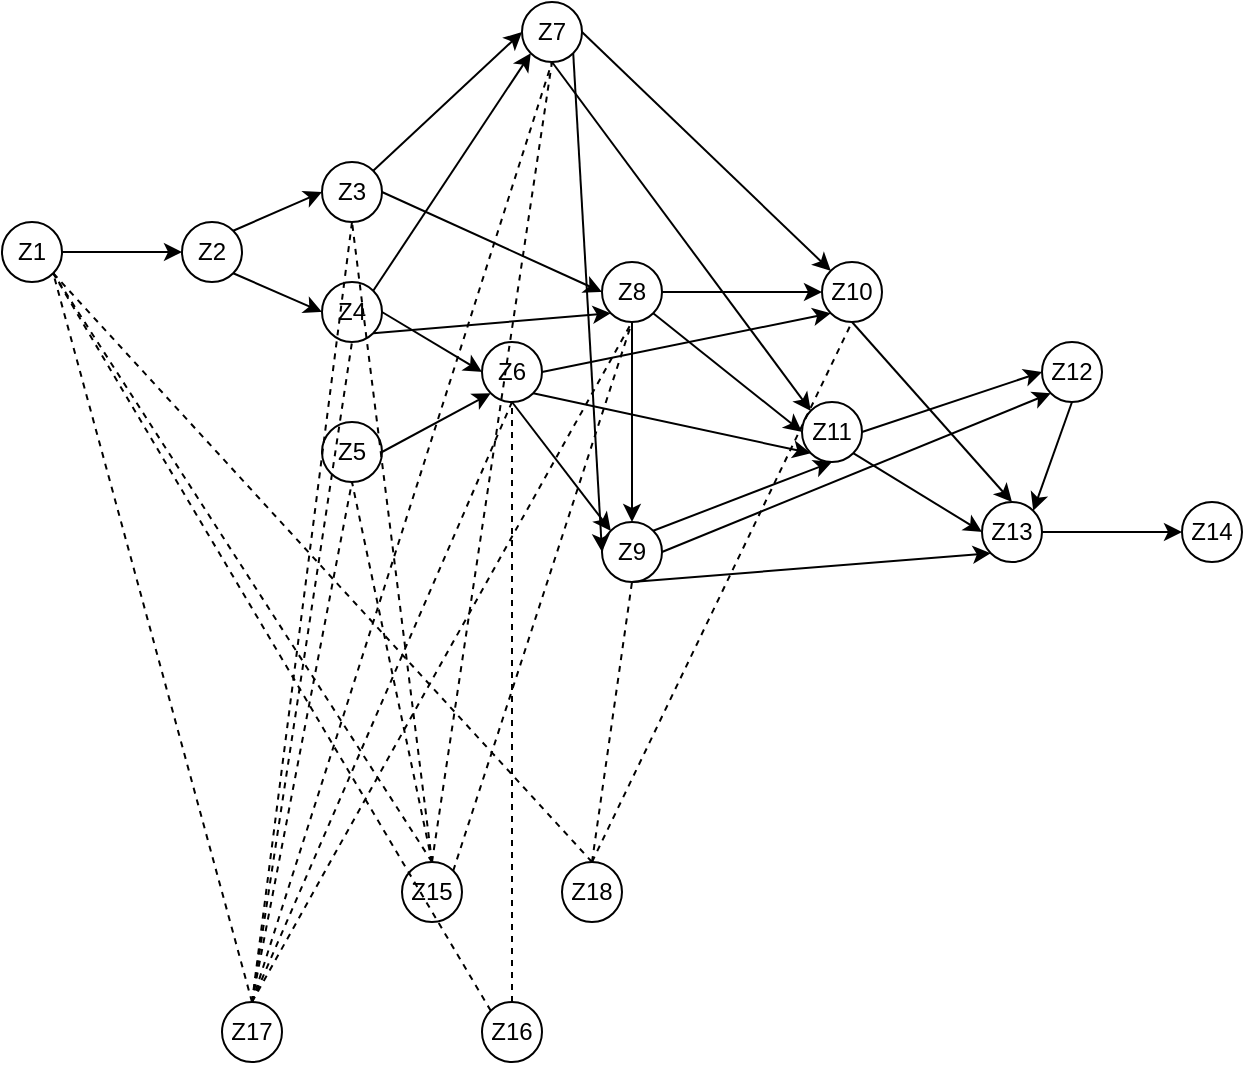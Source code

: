 <mxfile version="21.3.2" type="device">
  <diagram name="Страница 1" id="vaVnpeOQBWc_vJTZJ6nx">
    <mxGraphModel dx="2580" dy="1050" grid="1" gridSize="10" guides="1" tooltips="1" connect="1" arrows="1" fold="1" page="1" pageScale="1" pageWidth="827" pageHeight="1169" math="0" shadow="0">
      <root>
        <mxCell id="0" />
        <mxCell id="1" parent="0" />
        <mxCell id="XW4laHf70i-aS3ndhYvc-1" value="Z1" style="ellipse;whiteSpace=wrap;html=1;aspect=fixed;" vertex="1" parent="1">
          <mxGeometry x="104" y="220" width="30" height="30" as="geometry" />
        </mxCell>
        <mxCell id="XW4laHf70i-aS3ndhYvc-2" value="Z2" style="ellipse;whiteSpace=wrap;html=1;aspect=fixed;" vertex="1" parent="1">
          <mxGeometry x="194" y="220" width="30" height="30" as="geometry" />
        </mxCell>
        <mxCell id="XW4laHf70i-aS3ndhYvc-3" value="Z3" style="ellipse;whiteSpace=wrap;html=1;aspect=fixed;" vertex="1" parent="1">
          <mxGeometry x="264" y="190" width="30" height="30" as="geometry" />
        </mxCell>
        <mxCell id="XW4laHf70i-aS3ndhYvc-4" value="Z6" style="ellipse;whiteSpace=wrap;html=1;aspect=fixed;" vertex="1" parent="1">
          <mxGeometry x="344" y="280" width="30" height="30" as="geometry" />
        </mxCell>
        <mxCell id="XW4laHf70i-aS3ndhYvc-5" value="Z11" style="ellipse;whiteSpace=wrap;html=1;aspect=fixed;" vertex="1" parent="1">
          <mxGeometry x="504" y="310" width="30" height="30" as="geometry" />
        </mxCell>
        <mxCell id="XW4laHf70i-aS3ndhYvc-6" value="Z10" style="ellipse;whiteSpace=wrap;html=1;aspect=fixed;" vertex="1" parent="1">
          <mxGeometry x="514" y="240" width="30" height="30" as="geometry" />
        </mxCell>
        <mxCell id="XW4laHf70i-aS3ndhYvc-7" value="Z9" style="ellipse;whiteSpace=wrap;html=1;aspect=fixed;" vertex="1" parent="1">
          <mxGeometry x="404" y="370" width="30" height="30" as="geometry" />
        </mxCell>
        <mxCell id="XW4laHf70i-aS3ndhYvc-8" value="Z8" style="ellipse;whiteSpace=wrap;html=1;aspect=fixed;" vertex="1" parent="1">
          <mxGeometry x="404" y="240" width="30" height="30" as="geometry" />
        </mxCell>
        <mxCell id="XW4laHf70i-aS3ndhYvc-9" value="Z7" style="ellipse;whiteSpace=wrap;html=1;aspect=fixed;" vertex="1" parent="1">
          <mxGeometry x="364" y="110" width="30" height="30" as="geometry" />
        </mxCell>
        <mxCell id="XW4laHf70i-aS3ndhYvc-10" value="Z15" style="ellipse;whiteSpace=wrap;html=1;aspect=fixed;" vertex="1" parent="1">
          <mxGeometry x="304" y="540" width="30" height="30" as="geometry" />
        </mxCell>
        <mxCell id="XW4laHf70i-aS3ndhYvc-11" value="Z5" style="ellipse;whiteSpace=wrap;html=1;aspect=fixed;" vertex="1" parent="1">
          <mxGeometry x="264" y="320" width="30" height="30" as="geometry" />
        </mxCell>
        <mxCell id="XW4laHf70i-aS3ndhYvc-12" value="Z4" style="ellipse;whiteSpace=wrap;html=1;aspect=fixed;" vertex="1" parent="1">
          <mxGeometry x="264" y="250" width="30" height="30" as="geometry" />
        </mxCell>
        <mxCell id="XW4laHf70i-aS3ndhYvc-13" value="Z16" style="ellipse;whiteSpace=wrap;html=1;aspect=fixed;" vertex="1" parent="1">
          <mxGeometry x="344" y="610" width="30" height="30" as="geometry" />
        </mxCell>
        <mxCell id="XW4laHf70i-aS3ndhYvc-14" value="Z17" style="ellipse;whiteSpace=wrap;html=1;aspect=fixed;" vertex="1" parent="1">
          <mxGeometry x="214" y="610" width="30" height="30" as="geometry" />
        </mxCell>
        <mxCell id="XW4laHf70i-aS3ndhYvc-15" value="Z18" style="ellipse;whiteSpace=wrap;html=1;aspect=fixed;" vertex="1" parent="1">
          <mxGeometry x="384" y="540" width="30" height="30" as="geometry" />
        </mxCell>
        <mxCell id="XW4laHf70i-aS3ndhYvc-16" value="Z12" style="ellipse;whiteSpace=wrap;html=1;aspect=fixed;" vertex="1" parent="1">
          <mxGeometry x="624" y="280" width="30" height="30" as="geometry" />
        </mxCell>
        <mxCell id="XW4laHf70i-aS3ndhYvc-17" value="Z13" style="ellipse;whiteSpace=wrap;html=1;aspect=fixed;" vertex="1" parent="1">
          <mxGeometry x="594" y="360" width="30" height="30" as="geometry" />
        </mxCell>
        <mxCell id="XW4laHf70i-aS3ndhYvc-18" value="Z14" style="ellipse;whiteSpace=wrap;html=1;aspect=fixed;" vertex="1" parent="1">
          <mxGeometry x="694" y="360" width="30" height="30" as="geometry" />
        </mxCell>
        <mxCell id="XW4laHf70i-aS3ndhYvc-19" value="" style="endArrow=classic;html=1;rounded=0;exitX=1;exitY=0.5;exitDx=0;exitDy=0;entryX=0;entryY=0.5;entryDx=0;entryDy=0;" edge="1" parent="1" source="XW4laHf70i-aS3ndhYvc-1" target="XW4laHf70i-aS3ndhYvc-2">
          <mxGeometry width="50" height="50" relative="1" as="geometry">
            <mxPoint x="154" y="180" as="sourcePoint" />
            <mxPoint x="204" y="180" as="targetPoint" />
          </mxGeometry>
        </mxCell>
        <mxCell id="XW4laHf70i-aS3ndhYvc-20" value="" style="endArrow=classic;html=1;rounded=0;exitX=1;exitY=0;exitDx=0;exitDy=0;entryX=0;entryY=0.5;entryDx=0;entryDy=0;" edge="1" parent="1" source="XW4laHf70i-aS3ndhYvc-2" target="XW4laHf70i-aS3ndhYvc-3">
          <mxGeometry width="50" height="50" relative="1" as="geometry">
            <mxPoint x="144" y="245" as="sourcePoint" />
            <mxPoint x="204" y="245" as="targetPoint" />
          </mxGeometry>
        </mxCell>
        <mxCell id="XW4laHf70i-aS3ndhYvc-21" value="" style="endArrow=classic;html=1;rounded=0;exitX=1;exitY=1;exitDx=0;exitDy=0;entryX=0;entryY=0.5;entryDx=0;entryDy=0;" edge="1" parent="1" source="XW4laHf70i-aS3ndhYvc-2" target="XW4laHf70i-aS3ndhYvc-12">
          <mxGeometry width="50" height="50" relative="1" as="geometry">
            <mxPoint x="230" y="234" as="sourcePoint" />
            <mxPoint x="274" y="215" as="targetPoint" />
          </mxGeometry>
        </mxCell>
        <mxCell id="XW4laHf70i-aS3ndhYvc-22" value="" style="endArrow=classic;html=1;rounded=0;exitX=1;exitY=0;exitDx=0;exitDy=0;entryX=0;entryY=0.5;entryDx=0;entryDy=0;" edge="1" parent="1" source="XW4laHf70i-aS3ndhYvc-3" target="XW4laHf70i-aS3ndhYvc-9">
          <mxGeometry width="50" height="50" relative="1" as="geometry">
            <mxPoint x="230" y="234" as="sourcePoint" />
            <mxPoint x="274" y="215" as="targetPoint" />
          </mxGeometry>
        </mxCell>
        <mxCell id="XW4laHf70i-aS3ndhYvc-23" value="" style="endArrow=classic;html=1;rounded=0;exitX=1;exitY=0.5;exitDx=0;exitDy=0;entryX=0;entryY=0.5;entryDx=0;entryDy=0;" edge="1" parent="1" source="XW4laHf70i-aS3ndhYvc-12" target="XW4laHf70i-aS3ndhYvc-4">
          <mxGeometry width="50" height="50" relative="1" as="geometry">
            <mxPoint x="300" y="204" as="sourcePoint" />
            <mxPoint x="374" y="135" as="targetPoint" />
          </mxGeometry>
        </mxCell>
        <mxCell id="XW4laHf70i-aS3ndhYvc-24" value="" style="endArrow=classic;html=1;rounded=0;exitX=1;exitY=0;exitDx=0;exitDy=0;entryX=0;entryY=1;entryDx=0;entryDy=0;" edge="1" parent="1" source="XW4laHf70i-aS3ndhYvc-12" target="XW4laHf70i-aS3ndhYvc-9">
          <mxGeometry width="50" height="50" relative="1" as="geometry">
            <mxPoint x="304" y="275" as="sourcePoint" />
            <mxPoint x="354" y="305" as="targetPoint" />
          </mxGeometry>
        </mxCell>
        <mxCell id="XW4laHf70i-aS3ndhYvc-25" value="" style="endArrow=classic;html=1;rounded=0;exitX=1;exitY=0.5;exitDx=0;exitDy=0;entryX=0;entryY=0.5;entryDx=0;entryDy=0;" edge="1" parent="1" source="XW4laHf70i-aS3ndhYvc-3" target="XW4laHf70i-aS3ndhYvc-8">
          <mxGeometry width="50" height="50" relative="1" as="geometry">
            <mxPoint x="300" y="204" as="sourcePoint" />
            <mxPoint x="374" y="135" as="targetPoint" />
          </mxGeometry>
        </mxCell>
        <mxCell id="XW4laHf70i-aS3ndhYvc-26" value="" style="endArrow=classic;html=1;rounded=0;exitX=1;exitY=0.5;exitDx=0;exitDy=0;entryX=0;entryY=0.5;entryDx=0;entryDy=0;" edge="1" parent="1" source="XW4laHf70i-aS3ndhYvc-8" target="XW4laHf70i-aS3ndhYvc-6">
          <mxGeometry width="50" height="50" relative="1" as="geometry">
            <mxPoint x="304" y="275" as="sourcePoint" />
            <mxPoint x="354" y="305" as="targetPoint" />
          </mxGeometry>
        </mxCell>
        <mxCell id="XW4laHf70i-aS3ndhYvc-27" value="" style="endArrow=classic;html=1;rounded=0;exitX=1;exitY=1;exitDx=0;exitDy=0;entryX=0;entryY=0.5;entryDx=0;entryDy=0;" edge="1" parent="1" source="XW4laHf70i-aS3ndhYvc-8" target="XW4laHf70i-aS3ndhYvc-5">
          <mxGeometry width="50" height="50" relative="1" as="geometry">
            <mxPoint x="444" y="265" as="sourcePoint" />
            <mxPoint x="524" y="265" as="targetPoint" />
          </mxGeometry>
        </mxCell>
        <mxCell id="XW4laHf70i-aS3ndhYvc-28" value="" style="endArrow=classic;html=1;rounded=0;exitX=1;exitY=0.5;exitDx=0;exitDy=0;entryX=0;entryY=0;entryDx=0;entryDy=0;" edge="1" parent="1" source="XW4laHf70i-aS3ndhYvc-9" target="XW4laHf70i-aS3ndhYvc-6">
          <mxGeometry width="50" height="50" relative="1" as="geometry">
            <mxPoint x="300" y="204" as="sourcePoint" />
            <mxPoint x="374" y="135" as="targetPoint" />
          </mxGeometry>
        </mxCell>
        <mxCell id="XW4laHf70i-aS3ndhYvc-29" value="" style="endArrow=classic;html=1;rounded=0;exitX=0.5;exitY=1;exitDx=0;exitDy=0;entryX=0.5;entryY=0;entryDx=0;entryDy=0;" edge="1" parent="1" source="XW4laHf70i-aS3ndhYvc-8" target="XW4laHf70i-aS3ndhYvc-7">
          <mxGeometry width="50" height="50" relative="1" as="geometry">
            <mxPoint x="440" y="276" as="sourcePoint" />
            <mxPoint x="514" y="335" as="targetPoint" />
          </mxGeometry>
        </mxCell>
        <mxCell id="XW4laHf70i-aS3ndhYvc-30" value="" style="endArrow=classic;html=1;rounded=0;exitX=1;exitY=1;exitDx=0;exitDy=0;entryX=0;entryY=1;entryDx=0;entryDy=0;" edge="1" parent="1" source="XW4laHf70i-aS3ndhYvc-12" target="XW4laHf70i-aS3ndhYvc-8">
          <mxGeometry width="50" height="50" relative="1" as="geometry">
            <mxPoint x="304" y="275" as="sourcePoint" />
            <mxPoint x="354" y="305" as="targetPoint" />
          </mxGeometry>
        </mxCell>
        <mxCell id="XW4laHf70i-aS3ndhYvc-31" value="" style="endArrow=classic;html=1;rounded=0;exitX=1;exitY=0.5;exitDx=0;exitDy=0;entryX=0;entryY=1;entryDx=0;entryDy=0;" edge="1" parent="1" source="XW4laHf70i-aS3ndhYvc-11" target="XW4laHf70i-aS3ndhYvc-4">
          <mxGeometry width="50" height="50" relative="1" as="geometry">
            <mxPoint x="307" y="370" as="sourcePoint" />
            <mxPoint x="351" y="389" as="targetPoint" />
          </mxGeometry>
        </mxCell>
        <mxCell id="XW4laHf70i-aS3ndhYvc-32" value="" style="endArrow=classic;html=1;rounded=0;exitX=0.5;exitY=1;exitDx=0;exitDy=0;entryX=0;entryY=0;entryDx=0;entryDy=0;" edge="1" parent="1" source="XW4laHf70i-aS3ndhYvc-4" target="XW4laHf70i-aS3ndhYvc-7">
          <mxGeometry width="50" height="50" relative="1" as="geometry">
            <mxPoint x="304" y="345" as="sourcePoint" />
            <mxPoint x="358" y="316" as="targetPoint" />
          </mxGeometry>
        </mxCell>
        <mxCell id="XW4laHf70i-aS3ndhYvc-33" value="" style="endArrow=classic;html=1;rounded=0;exitX=1;exitY=1;exitDx=0;exitDy=0;entryX=0;entryY=1;entryDx=0;entryDy=0;" edge="1" parent="1" source="XW4laHf70i-aS3ndhYvc-4" target="XW4laHf70i-aS3ndhYvc-5">
          <mxGeometry width="50" height="50" relative="1" as="geometry">
            <mxPoint x="369" y="320" as="sourcePoint" />
            <mxPoint x="418" y="384" as="targetPoint" />
          </mxGeometry>
        </mxCell>
        <mxCell id="XW4laHf70i-aS3ndhYvc-34" value="" style="endArrow=classic;html=1;rounded=0;exitX=1;exitY=0.5;exitDx=0;exitDy=0;entryX=0;entryY=1;entryDx=0;entryDy=0;" edge="1" parent="1" source="XW4laHf70i-aS3ndhYvc-4" target="XW4laHf70i-aS3ndhYvc-6">
          <mxGeometry width="50" height="50" relative="1" as="geometry">
            <mxPoint x="380" y="316" as="sourcePoint" />
            <mxPoint x="518" y="346" as="targetPoint" />
          </mxGeometry>
        </mxCell>
        <mxCell id="XW4laHf70i-aS3ndhYvc-35" value="" style="endArrow=classic;html=1;rounded=0;exitX=1;exitY=1;exitDx=0;exitDy=0;entryX=0;entryY=0.5;entryDx=0;entryDy=0;" edge="1" parent="1" source="XW4laHf70i-aS3ndhYvc-9" target="XW4laHf70i-aS3ndhYvc-7">
          <mxGeometry width="50" height="50" relative="1" as="geometry">
            <mxPoint x="404" y="135" as="sourcePoint" />
            <mxPoint x="528" y="254" as="targetPoint" />
          </mxGeometry>
        </mxCell>
        <mxCell id="XW4laHf70i-aS3ndhYvc-37" value="" style="endArrow=classic;html=1;rounded=0;exitX=0.5;exitY=1;exitDx=0;exitDy=0;entryX=0;entryY=0;entryDx=0;entryDy=0;" edge="1" parent="1" source="XW4laHf70i-aS3ndhYvc-9" target="XW4laHf70i-aS3ndhYvc-5">
          <mxGeometry width="50" height="50" relative="1" as="geometry">
            <mxPoint x="404" y="135" as="sourcePoint" />
            <mxPoint x="528" y="254" as="targetPoint" />
          </mxGeometry>
        </mxCell>
        <mxCell id="XW4laHf70i-aS3ndhYvc-38" value="" style="endArrow=classic;html=1;rounded=0;exitX=1;exitY=0;exitDx=0;exitDy=0;entryX=0.5;entryY=1;entryDx=0;entryDy=0;" edge="1" parent="1" source="XW4laHf70i-aS3ndhYvc-7" target="XW4laHf70i-aS3ndhYvc-5">
          <mxGeometry width="50" height="50" relative="1" as="geometry">
            <mxPoint x="504" y="380" as="sourcePoint" />
            <mxPoint x="553" y="444" as="targetPoint" />
          </mxGeometry>
        </mxCell>
        <mxCell id="XW4laHf70i-aS3ndhYvc-39" value="" style="endArrow=classic;html=1;rounded=0;exitX=0.5;exitY=1;exitDx=0;exitDy=0;entryX=0.5;entryY=0;entryDx=0;entryDy=0;" edge="1" parent="1" source="XW4laHf70i-aS3ndhYvc-6" target="XW4laHf70i-aS3ndhYvc-17">
          <mxGeometry width="50" height="50" relative="1" as="geometry">
            <mxPoint x="505" y="434" as="sourcePoint" />
            <mxPoint x="594" y="400" as="targetPoint" />
          </mxGeometry>
        </mxCell>
        <mxCell id="XW4laHf70i-aS3ndhYvc-40" value="" style="endArrow=classic;html=1;rounded=0;exitX=1;exitY=0.5;exitDx=0;exitDy=0;entryX=0;entryY=0.5;entryDx=0;entryDy=0;" edge="1" parent="1" source="XW4laHf70i-aS3ndhYvc-5" target="XW4laHf70i-aS3ndhYvc-16">
          <mxGeometry width="50" height="50" relative="1" as="geometry">
            <mxPoint x="539" y="280" as="sourcePoint" />
            <mxPoint x="619" y="370" as="targetPoint" />
          </mxGeometry>
        </mxCell>
        <mxCell id="XW4laHf70i-aS3ndhYvc-41" value="" style="endArrow=classic;html=1;rounded=0;exitX=0.5;exitY=1;exitDx=0;exitDy=0;entryX=0;entryY=1;entryDx=0;entryDy=0;" edge="1" parent="1" source="XW4laHf70i-aS3ndhYvc-7" target="XW4laHf70i-aS3ndhYvc-17">
          <mxGeometry width="50" height="50" relative="1" as="geometry">
            <mxPoint x="445" y="424" as="sourcePoint" />
            <mxPoint x="534" y="390" as="targetPoint" />
          </mxGeometry>
        </mxCell>
        <mxCell id="XW4laHf70i-aS3ndhYvc-42" value="" style="endArrow=classic;html=1;rounded=0;exitX=1;exitY=0.5;exitDx=0;exitDy=0;entryX=0;entryY=1;entryDx=0;entryDy=0;" edge="1" parent="1" source="XW4laHf70i-aS3ndhYvc-7" target="XW4laHf70i-aS3ndhYvc-16">
          <mxGeometry width="50" height="50" relative="1" as="geometry">
            <mxPoint x="457.5" y="384" as="sourcePoint" />
            <mxPoint x="546.5" y="350" as="targetPoint" />
          </mxGeometry>
        </mxCell>
        <mxCell id="XW4laHf70i-aS3ndhYvc-43" value="" style="endArrow=classic;html=1;rounded=0;exitX=1;exitY=0.5;exitDx=0;exitDy=0;" edge="1" parent="1" source="XW4laHf70i-aS3ndhYvc-17" target="XW4laHf70i-aS3ndhYvc-18">
          <mxGeometry width="50" height="50" relative="1" as="geometry">
            <mxPoint x="589.5" y="444" as="sourcePoint" />
            <mxPoint x="768.5" y="430" as="targetPoint" />
          </mxGeometry>
        </mxCell>
        <mxCell id="XW4laHf70i-aS3ndhYvc-45" value="" style="endArrow=classic;html=1;rounded=0;exitX=0.5;exitY=1;exitDx=0;exitDy=0;entryX=1;entryY=0;entryDx=0;entryDy=0;" edge="1" parent="1" source="XW4laHf70i-aS3ndhYvc-16" target="XW4laHf70i-aS3ndhYvc-17">
          <mxGeometry width="50" height="50" relative="1" as="geometry">
            <mxPoint x="644" y="340" as="sourcePoint" />
            <mxPoint x="714" y="340" as="targetPoint" />
          </mxGeometry>
        </mxCell>
        <mxCell id="XW4laHf70i-aS3ndhYvc-46" value="" style="endArrow=classic;html=1;rounded=0;exitX=1;exitY=1;exitDx=0;exitDy=0;entryX=0;entryY=0.5;entryDx=0;entryDy=0;" edge="1" parent="1" source="XW4laHf70i-aS3ndhYvc-5" target="XW4laHf70i-aS3ndhYvc-17">
          <mxGeometry width="50" height="50" relative="1" as="geometry">
            <mxPoint x="649" y="320" as="sourcePoint" />
            <mxPoint x="630" y="374" as="targetPoint" />
          </mxGeometry>
        </mxCell>
        <mxCell id="XW4laHf70i-aS3ndhYvc-48" value="" style="endArrow=none;dashed=1;html=1;rounded=0;entryX=0.5;entryY=1;entryDx=0;entryDy=0;exitX=0.5;exitY=0;exitDx=0;exitDy=0;" edge="1" parent="1" source="XW4laHf70i-aS3ndhYvc-15" target="XW4laHf70i-aS3ndhYvc-6">
          <mxGeometry width="50" height="50" relative="1" as="geometry">
            <mxPoint x="344" y="490" as="sourcePoint" />
            <mxPoint x="394" y="440" as="targetPoint" />
          </mxGeometry>
        </mxCell>
        <mxCell id="XW4laHf70i-aS3ndhYvc-49" value="" style="endArrow=none;dashed=1;html=1;rounded=0;entryX=0.5;entryY=1;entryDx=0;entryDy=0;exitX=0.5;exitY=0;exitDx=0;exitDy=0;" edge="1" parent="1" source="XW4laHf70i-aS3ndhYvc-15" target="XW4laHf70i-aS3ndhYvc-7">
          <mxGeometry width="50" height="50" relative="1" as="geometry">
            <mxPoint x="434" y="674" as="sourcePoint" />
            <mxPoint x="553" y="400" as="targetPoint" />
          </mxGeometry>
        </mxCell>
        <mxCell id="XW4laHf70i-aS3ndhYvc-50" value="" style="endArrow=none;dashed=1;html=1;rounded=0;entryX=0.5;entryY=1;entryDx=0;entryDy=0;exitX=1;exitY=0;exitDx=0;exitDy=0;" edge="1" parent="1" source="XW4laHf70i-aS3ndhYvc-10" target="XW4laHf70i-aS3ndhYvc-8">
          <mxGeometry width="50" height="50" relative="1" as="geometry">
            <mxPoint x="449.5" y="654" as="sourcePoint" />
            <mxPoint x="568.5" y="380" as="targetPoint" />
          </mxGeometry>
        </mxCell>
        <mxCell id="XW4laHf70i-aS3ndhYvc-51" value="" style="endArrow=none;dashed=1;html=1;rounded=0;entryX=1;entryY=1;entryDx=0;entryDy=0;exitX=0.5;exitY=0;exitDx=0;exitDy=0;" edge="1" parent="1" source="XW4laHf70i-aS3ndhYvc-10" target="XW4laHf70i-aS3ndhYvc-1">
          <mxGeometry width="50" height="50" relative="1" as="geometry">
            <mxPoint x="144" y="644" as="sourcePoint" />
            <mxPoint x="233" y="370" as="targetPoint" />
          </mxGeometry>
        </mxCell>
        <mxCell id="XW4laHf70i-aS3ndhYvc-52" value="" style="endArrow=none;dashed=1;html=1;rounded=0;entryX=1;entryY=1;entryDx=0;entryDy=0;exitX=0.5;exitY=0;exitDx=0;exitDy=0;" edge="1" parent="1" source="XW4laHf70i-aS3ndhYvc-15" target="XW4laHf70i-aS3ndhYvc-1">
          <mxGeometry width="50" height="50" relative="1" as="geometry">
            <mxPoint x="329" y="550" as="sourcePoint" />
            <mxPoint x="140" y="256" as="targetPoint" />
          </mxGeometry>
        </mxCell>
        <mxCell id="XW4laHf70i-aS3ndhYvc-54" value="" style="endArrow=none;dashed=1;html=1;rounded=0;entryX=0.5;entryY=1;entryDx=0;entryDy=0;exitX=0.5;exitY=0;exitDx=0;exitDy=0;" edge="1" parent="1" source="XW4laHf70i-aS3ndhYvc-13" target="XW4laHf70i-aS3ndhYvc-4">
          <mxGeometry width="50" height="50" relative="1" as="geometry">
            <mxPoint x="294" y="702" as="sourcePoint" />
            <mxPoint x="105" y="408" as="targetPoint" />
          </mxGeometry>
        </mxCell>
        <mxCell id="XW4laHf70i-aS3ndhYvc-56" value="" style="endArrow=none;dashed=1;html=1;rounded=0;entryX=0.5;entryY=1;entryDx=0;entryDy=0;exitX=0.5;exitY=0;exitDx=0;exitDy=0;" edge="1" parent="1" source="XW4laHf70i-aS3ndhYvc-14" target="XW4laHf70i-aS3ndhYvc-4">
          <mxGeometry width="50" height="50" relative="1" as="geometry">
            <mxPoint x="240" y="614" as="sourcePoint" />
            <mxPoint x="369" y="320" as="targetPoint" />
          </mxGeometry>
        </mxCell>
        <mxCell id="XW4laHf70i-aS3ndhYvc-57" value="" style="endArrow=none;dashed=1;html=1;rounded=0;entryX=1;entryY=1;entryDx=0;entryDy=0;exitX=0;exitY=0;exitDx=0;exitDy=0;" edge="1" parent="1" source="XW4laHf70i-aS3ndhYvc-13" target="XW4laHf70i-aS3ndhYvc-1">
          <mxGeometry width="50" height="50" relative="1" as="geometry">
            <mxPoint x="264" y="674" as="sourcePoint" />
            <mxPoint x="75" y="380" as="targetPoint" />
          </mxGeometry>
        </mxCell>
        <mxCell id="XW4laHf70i-aS3ndhYvc-58" value="" style="endArrow=none;dashed=1;html=1;rounded=0;entryX=0.5;entryY=1;entryDx=0;entryDy=0;exitX=0.5;exitY=0;exitDx=0;exitDy=0;" edge="1" parent="1" source="XW4laHf70i-aS3ndhYvc-14" target="XW4laHf70i-aS3ndhYvc-8">
          <mxGeometry width="50" height="50" relative="1" as="geometry">
            <mxPoint x="250" y="624" as="sourcePoint" />
            <mxPoint x="369" y="320" as="targetPoint" />
          </mxGeometry>
        </mxCell>
        <mxCell id="XW4laHf70i-aS3ndhYvc-61" value="" style="endArrow=none;dashed=1;html=1;rounded=0;entryX=0.5;entryY=1;entryDx=0;entryDy=0;exitX=0.5;exitY=0;exitDx=0;exitDy=0;" edge="1" parent="1" source="XW4laHf70i-aS3ndhYvc-14" target="XW4laHf70i-aS3ndhYvc-12">
          <mxGeometry width="50" height="50" relative="1" as="geometry">
            <mxPoint x="250" y="624" as="sourcePoint" />
            <mxPoint x="369" y="320" as="targetPoint" />
          </mxGeometry>
        </mxCell>
        <mxCell id="XW4laHf70i-aS3ndhYvc-62" value="" style="endArrow=none;dashed=1;html=1;rounded=0;entryX=1;entryY=1;entryDx=0;entryDy=0;exitX=0.5;exitY=0;exitDx=0;exitDy=0;" edge="1" parent="1" source="XW4laHf70i-aS3ndhYvc-14" target="XW4laHf70i-aS3ndhYvc-1">
          <mxGeometry width="50" height="50" relative="1" as="geometry">
            <mxPoint x="409" y="550" as="sourcePoint" />
            <mxPoint x="140" y="256" as="targetPoint" />
          </mxGeometry>
        </mxCell>
        <mxCell id="XW4laHf70i-aS3ndhYvc-63" value="" style="endArrow=none;dashed=1;html=1;rounded=0;entryX=0.5;entryY=1;entryDx=0;entryDy=0;exitX=0.5;exitY=0;exitDx=0;exitDy=0;" edge="1" parent="1" source="XW4laHf70i-aS3ndhYvc-10" target="XW4laHf70i-aS3ndhYvc-3">
          <mxGeometry width="50" height="50" relative="1" as="geometry">
            <mxPoint x="239" y="620" as="sourcePoint" />
            <mxPoint x="140" y="256" as="targetPoint" />
          </mxGeometry>
        </mxCell>
        <mxCell id="XW4laHf70i-aS3ndhYvc-64" value="" style="endArrow=none;dashed=1;html=1;rounded=0;exitX=0.5;exitY=0;exitDx=0;exitDy=0;entryX=0.5;entryY=1;entryDx=0;entryDy=0;" edge="1" parent="1" source="XW4laHf70i-aS3ndhYvc-14" target="XW4laHf70i-aS3ndhYvc-3">
          <mxGeometry width="50" height="50" relative="1" as="geometry">
            <mxPoint x="204" y="570" as="sourcePoint" />
            <mxPoint x="274" y="230" as="targetPoint" />
          </mxGeometry>
        </mxCell>
        <mxCell id="XW4laHf70i-aS3ndhYvc-65" value="" style="endArrow=none;dashed=1;html=1;rounded=0;entryX=0.5;entryY=1;entryDx=0;entryDy=0;exitX=0.5;exitY=0;exitDx=0;exitDy=0;" edge="1" parent="1" source="XW4laHf70i-aS3ndhYvc-14" target="XW4laHf70i-aS3ndhYvc-11">
          <mxGeometry width="50" height="50" relative="1" as="geometry">
            <mxPoint x="329" y="550" as="sourcePoint" />
            <mxPoint x="289" y="230" as="targetPoint" />
          </mxGeometry>
        </mxCell>
        <mxCell id="XW4laHf70i-aS3ndhYvc-66" value="" style="endArrow=none;dashed=1;html=1;rounded=0;entryX=0.5;entryY=1;entryDx=0;entryDy=0;exitX=0.5;exitY=0;exitDx=0;exitDy=0;" edge="1" parent="1" source="XW4laHf70i-aS3ndhYvc-10" target="XW4laHf70i-aS3ndhYvc-11">
          <mxGeometry width="50" height="50" relative="1" as="geometry">
            <mxPoint x="329" y="550" as="sourcePoint" />
            <mxPoint x="289" y="230" as="targetPoint" />
          </mxGeometry>
        </mxCell>
        <mxCell id="XW4laHf70i-aS3ndhYvc-68" value="" style="endArrow=none;dashed=1;html=1;rounded=0;entryX=0.5;entryY=1;entryDx=0;entryDy=0;exitX=0.5;exitY=0;exitDx=0;exitDy=0;" edge="1" parent="1" source="XW4laHf70i-aS3ndhYvc-14" target="XW4laHf70i-aS3ndhYvc-9">
          <mxGeometry width="50" height="50" relative="1" as="geometry">
            <mxPoint x="420" y="554" as="sourcePoint" />
            <mxPoint x="539" y="280" as="targetPoint" />
          </mxGeometry>
        </mxCell>
        <mxCell id="XW4laHf70i-aS3ndhYvc-71" value="" style="endArrow=none;dashed=1;html=1;rounded=0;entryX=0.5;entryY=1;entryDx=0;entryDy=0;exitX=0.5;exitY=0;exitDx=0;exitDy=0;" edge="1" parent="1" source="XW4laHf70i-aS3ndhYvc-10" target="XW4laHf70i-aS3ndhYvc-9">
          <mxGeometry width="50" height="50" relative="1" as="geometry">
            <mxPoint x="364" y="620" as="sourcePoint" />
            <mxPoint x="514" y="150" as="targetPoint" />
          </mxGeometry>
        </mxCell>
      </root>
    </mxGraphModel>
  </diagram>
</mxfile>
